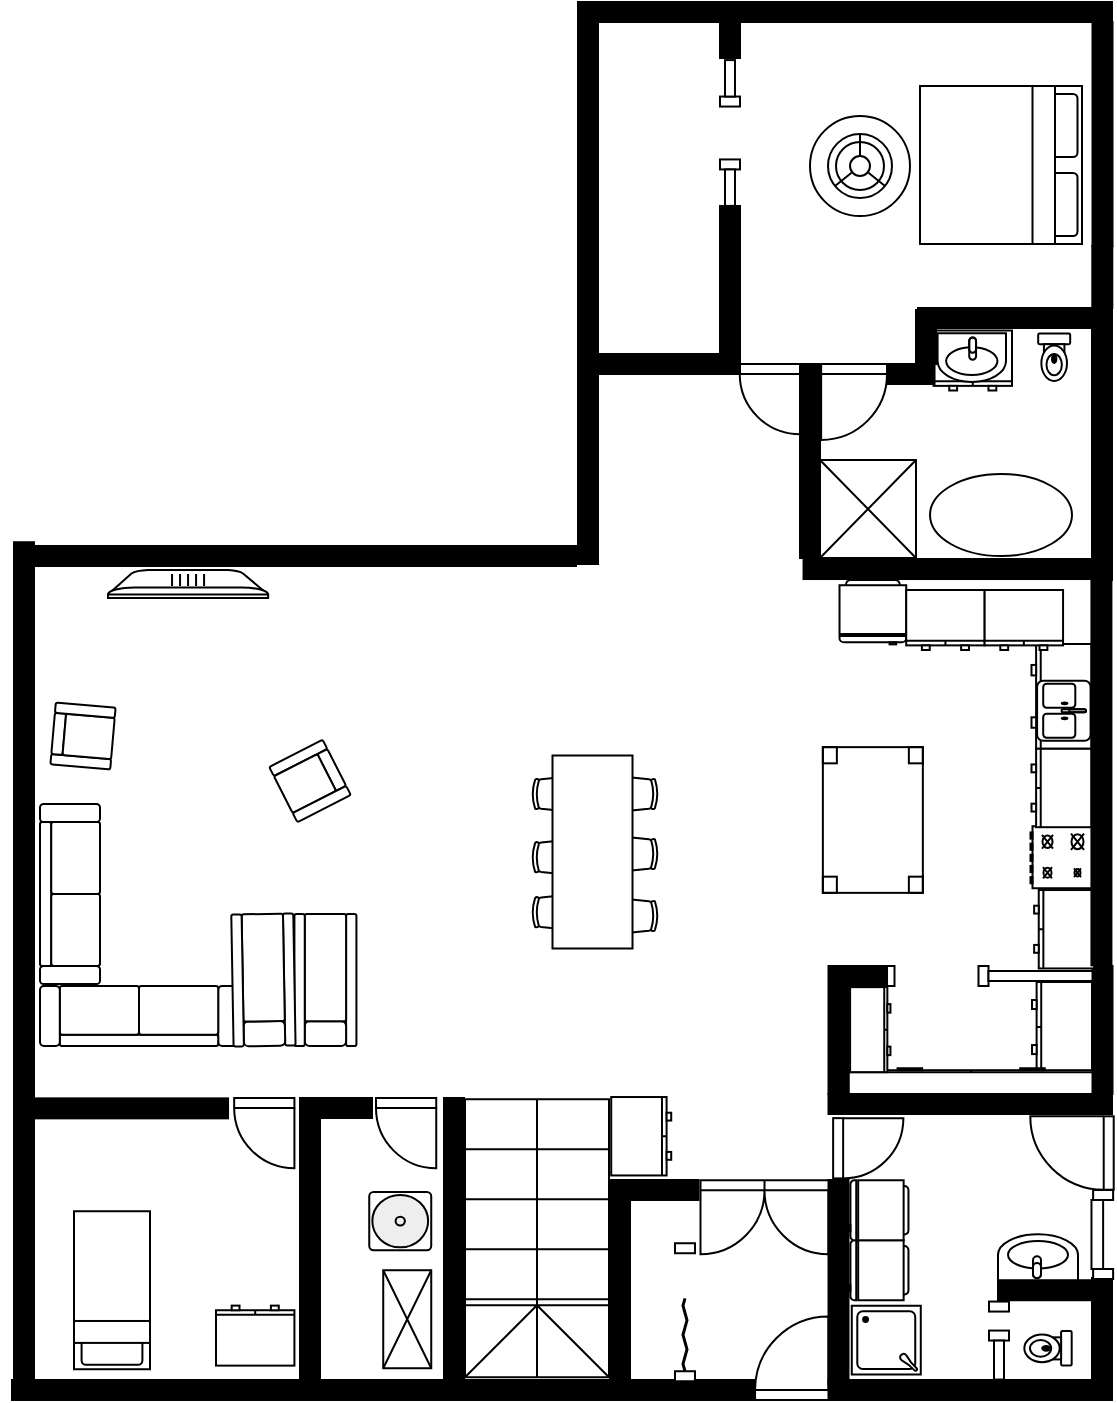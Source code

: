 <mxfile version="24.3.1" type="github" pages="2">
  <diagram name="Page-1" id="xjWKJGh5MfLKTEoIrmZc">
    <mxGraphModel dx="800" dy="1581" grid="0" gridSize="10" guides="1" tooltips="1" connect="1" arrows="1" fold="1" page="0" pageScale="1" pageWidth="850" pageHeight="1100" math="0" shadow="0">
      <root>
        <mxCell id="0" />
        <mxCell id="1" parent="0" />
        <mxCell id="le4dVTGofkHt3U4x1nAH-57" value="" style="verticalLabelPosition=bottom;html=1;verticalAlign=top;align=center;shape=mxgraph.floorplan.dresser;rotation=0;" vertex="1" parent="1">
          <mxGeometry x="1453.79" y="32.25" width="39.21" height="30" as="geometry" />
        </mxCell>
        <mxCell id="le4dVTGofkHt3U4x1nAH-15" value="" style="verticalLabelPosition=bottom;html=1;verticalAlign=top;align=center;shape=mxgraph.floorplan.dresser;rotation=90;" vertex="1" parent="1">
          <mxGeometry x="1491.57" y="200.18" width="52.35" height="30" as="geometry" />
        </mxCell>
        <mxCell id="OK5JHSdQybiAA-abdOU7-43" value="" style="verticalLabelPosition=bottom;html=1;verticalAlign=top;align=center;shape=mxgraph.floorplan.table;rotation=90;" vertex="1" parent="1">
          <mxGeometry x="1387" y="252" width="72.86" height="50" as="geometry" />
        </mxCell>
        <mxCell id="h-Q27DOEpLDlaPpYUZ9X-53" value="" style="verticalLabelPosition=bottom;html=1;verticalAlign=top;align=center;shape=mxgraph.floorplan.wall;fillColor=strokeColor;direction=south;" parent="1" vertex="1">
          <mxGeometry x="1533" y="506" width="10" height="53" as="geometry" />
        </mxCell>
        <mxCell id="OK5JHSdQybiAA-abdOU7-14" value="" style="verticalLabelPosition=bottom;html=1;verticalAlign=top;align=center;shape=mxgraph.floorplan.wall;fillColor=strokeColor;" vertex="1" parent="1">
          <mxGeometry x="1401.25" y="414" width="132" height="10" as="geometry" />
        </mxCell>
        <mxCell id="OK5JHSdQybiAA-abdOU7-15" value="" style="verticalLabelPosition=bottom;html=1;verticalAlign=top;align=center;shape=mxgraph.floorplan.wall;fillColor=strokeColor;direction=south;" vertex="1" parent="1">
          <mxGeometry x="1401.25" y="457" width="10" height="102" as="geometry" />
        </mxCell>
        <mxCell id="OK5JHSdQybiAA-abdOU7-16" value="" style="verticalLabelPosition=bottom;html=1;verticalAlign=top;align=center;shape=mxgraph.floorplan.shower2;rotation=90;" vertex="1" parent="1">
          <mxGeometry x="1412.95" y="519.81" width="34.37" height="34.5" as="geometry" />
        </mxCell>
        <mxCell id="OK5JHSdQybiAA-abdOU7-17" value="" style="verticalLabelPosition=bottom;html=1;verticalAlign=top;align=center;shape=mxgraph.floorplan.refrigerator;rotation=90;" vertex="1" parent="1">
          <mxGeometry x="1411.25" y="487.13" width="30" height="30" as="geometry" />
        </mxCell>
        <mxCell id="OK5JHSdQybiAA-abdOU7-18" value="" style="verticalLabelPosition=bottom;html=1;verticalAlign=top;align=center;shape=mxgraph.floorplan.refrigerator;rotation=90;" vertex="1" parent="1">
          <mxGeometry x="1411.25" y="457.13" width="30" height="30" as="geometry" />
        </mxCell>
        <mxCell id="OK5JHSdQybiAA-abdOU7-19" value="" style="verticalLabelPosition=bottom;html=1;verticalAlign=top;align=center;shape=mxgraph.floorplan.sink_1;rotation=-180;" vertex="1" parent="1">
          <mxGeometry x="1486" y="484.13" width="40" height="24" as="geometry" />
        </mxCell>
        <mxCell id="OK5JHSdQybiAA-abdOU7-20" value="" style="verticalLabelPosition=bottom;html=1;verticalAlign=top;align=center;shape=mxgraph.floorplan.toilet;rotation=0;direction=south;" vertex="1" parent="1">
          <mxGeometry x="1499.16" y="532.56" width="23.68" height="17.25" as="geometry" />
        </mxCell>
        <mxCell id="OK5JHSdQybiAA-abdOU7-21" value="" style="verticalLabelPosition=bottom;html=1;verticalAlign=top;align=center;shape=mxgraph.floorplan.doorPocket;dx=0.5;rotation=-90;" vertex="1" parent="1">
          <mxGeometry x="1467" y="537" width="39" height="0.56" as="geometry" />
        </mxCell>
        <mxCell id="OK5JHSdQybiAA-abdOU7-22" value="" style="verticalLabelPosition=bottom;html=1;verticalAlign=top;align=center;shape=mxgraph.floorplan.wall;fillColor=strokeColor;" vertex="1" parent="1">
          <mxGeometry x="1486" y="502.12" width="50" height="20" as="geometry" />
        </mxCell>
        <mxCell id="OK5JHSdQybiAA-abdOU7-23" value="" style="verticalLabelPosition=bottom;html=1;verticalAlign=top;align=center;shape=mxgraph.floorplan.doorRight;aspect=fixed;rotation=-90;" vertex="1" parent="1">
          <mxGeometry x="1404.51" y="425.13" width="30.12" height="32" as="geometry" />
        </mxCell>
        <mxCell id="OK5JHSdQybiAA-abdOU7-25" value="" style="verticalLabelPosition=bottom;html=1;verticalAlign=top;align=center;shape=mxgraph.floorplan.doorOverhead;rotation=-90;" vertex="1" parent="1">
          <mxGeometry x="1515.9" y="478.84" width="44.5" height="10.82" as="geometry" />
        </mxCell>
        <mxCell id="OK5JHSdQybiAA-abdOU7-26" value="" style="verticalLabelPosition=bottom;html=1;verticalAlign=top;align=center;shape=mxgraph.floorplan.wall;fillColor=strokeColor;" vertex="1" parent="1">
          <mxGeometry x="1401.25" y="557" width="141.75" height="10" as="geometry" />
        </mxCell>
        <mxCell id="OK5JHSdQybiAA-abdOU7-27" value="" style="verticalLabelPosition=bottom;html=1;verticalAlign=top;align=center;shape=mxgraph.floorplan.doorLeft;aspect=fixed;rotation=-180;" vertex="1" parent="1">
          <mxGeometry x="1364.54" y="528" width="36.71" height="39" as="geometry" />
        </mxCell>
        <mxCell id="OK5JHSdQybiAA-abdOU7-28" value="" style="verticalLabelPosition=bottom;html=1;verticalAlign=top;align=center;shape=mxgraph.floorplan.doorDouble;aspect=fixed;" vertex="1" parent="1">
          <mxGeometry x="1337.25" y="457.13" width="64" height="34" as="geometry" />
        </mxCell>
        <mxCell id="OK5JHSdQybiAA-abdOU7-29" value="" style="verticalLabelPosition=bottom;html=1;verticalAlign=top;align=center;shape=mxgraph.floorplan.wall;fillColor=strokeColor;" vertex="1" parent="1">
          <mxGeometry x="1302" y="557" width="62" height="10" as="geometry" />
        </mxCell>
        <mxCell id="OK5JHSdQybiAA-abdOU7-30" value="" style="verticalLabelPosition=bottom;html=1;verticalAlign=top;align=center;shape=mxgraph.floorplan.wall;fillColor=strokeColor;" vertex="1" parent="1">
          <mxGeometry x="1302" y="454" width="34.25" height="16" as="geometry" />
        </mxCell>
        <mxCell id="OK5JHSdQybiAA-abdOU7-32" value="" style="verticalLabelPosition=bottom;html=1;verticalAlign=top;align=center;shape=mxgraph.floorplan.doorAccordion;dx=0.6;rotation=-90;" vertex="1" parent="1">
          <mxGeometry x="1295" y="522.12" width="69" height="2" as="geometry" />
        </mxCell>
        <mxCell id="OK5JHSdQybiAA-abdOU7-33" value="" style="verticalLabelPosition=bottom;html=1;verticalAlign=top;align=center;shape=mxgraph.floorplan.wall;fillColor=strokeColor;direction=south;" vertex="1" parent="1">
          <mxGeometry x="1292" y="457" width="10" height="110" as="geometry" />
        </mxCell>
        <mxCell id="OK5JHSdQybiAA-abdOU7-34" value="" style="verticalLabelPosition=bottom;html=1;verticalAlign=top;align=center;shape=mxgraph.floorplan.wall;fillColor=strokeColor;direction=south;" vertex="1" parent="1">
          <mxGeometry x="1533" y="414" width="10" height="10" as="geometry" />
        </mxCell>
        <mxCell id="OK5JHSdQybiAA-abdOU7-35" value="" style="verticalLabelPosition=bottom;html=1;verticalAlign=top;align=center;shape=mxgraph.floorplan.doorLeft;aspect=fixed;rotation=90;" vertex="1" parent="1">
          <mxGeometry x="1506" y="424" width="36.71" height="39" as="geometry" />
        </mxCell>
        <mxCell id="OK5JHSdQybiAA-abdOU7-36" value="" style="verticalLabelPosition=bottom;html=1;verticalAlign=top;align=center;shape=mxgraph.floorplan.range_1;rotation=90;" vertex="1" parent="1">
          <mxGeometry x="1502.25" y="280.12" width="31" height="31" as="geometry" />
        </mxCell>
        <mxCell id="OK5JHSdQybiAA-abdOU7-37" value="" style="verticalLabelPosition=bottom;html=1;verticalAlign=top;align=center;shape=mxgraph.floorplan.dresser;rotation=90;" vertex="1" parent="1">
          <mxGeometry x="1495.47" y="365.53" width="45.06" height="30" as="geometry" />
        </mxCell>
        <mxCell id="OK5JHSdQybiAA-abdOU7-38" value="" style="verticalLabelPosition=bottom;html=1;verticalAlign=top;align=center;shape=mxgraph.floorplan.dresser;rotation=-180;" vertex="1" parent="1">
          <mxGeometry x="1411.25" y="401.12" width="122.67" height="12.88" as="geometry" />
        </mxCell>
        <mxCell id="OK5JHSdQybiAA-abdOU7-41" value="" style="verticalLabelPosition=bottom;html=1;verticalAlign=top;align=center;shape=mxgraph.floorplan.dresser;rotation=90;" vertex="1" parent="1">
          <mxGeometry x="1498.14" y="246" width="39.21" height="30" as="geometry" />
        </mxCell>
        <mxCell id="OK5JHSdQybiAA-abdOU7-42" value="" style="verticalLabelPosition=bottom;html=1;verticalAlign=top;align=center;shape=mxgraph.floorplan.wall;fillColor=strokeColor;direction=south;" vertex="1" parent="1">
          <mxGeometry x="1533.25" y="350" width="10" height="64" as="geometry" />
        </mxCell>
        <mxCell id="OK5JHSdQybiAA-abdOU7-39" value="" style="verticalLabelPosition=bottom;html=1;verticalAlign=top;align=center;shape=mxgraph.floorplan.sink_double2;rotation=90;" vertex="1" parent="1">
          <mxGeometry x="1503.92" y="209" width="30" height="26.75" as="geometry" />
        </mxCell>
        <mxCell id="le4dVTGofkHt3U4x1nAH-2" value="" style="verticalLabelPosition=bottom;html=1;verticalAlign=top;align=center;shape=mxgraph.floorplan.dresser;rotation=90;" vertex="1" parent="1">
          <mxGeometry x="1499.46" y="316.62" width="39.21" height="30" as="geometry" />
        </mxCell>
        <mxCell id="le4dVTGofkHt3U4x1nAH-6" value="" style="verticalLabelPosition=bottom;html=1;verticalAlign=top;align=center;shape=mxgraph.floorplan.wall;fillColor=strokeColor;direction=south;" vertex="1" parent="1">
          <mxGeometry x="1532.71" y="157" width="10" height="192.67" as="geometry" />
        </mxCell>
        <mxCell id="le4dVTGofkHt3U4x1nAH-8" value="" style="verticalLabelPosition=bottom;html=1;verticalAlign=top;align=center;shape=mxgraph.floorplan.doorPocket;dx=0.5;rotation=-180;" vertex="1" parent="1">
          <mxGeometry x="1429.25" y="350" width="104" height="10" as="geometry" />
        </mxCell>
        <mxCell id="le4dVTGofkHt3U4x1nAH-9" value="" style="verticalLabelPosition=bottom;html=1;verticalAlign=top;align=center;shape=mxgraph.floorplan.wall;fillColor=strokeColor;direction=south;" vertex="1" parent="1">
          <mxGeometry x="1401.25" y="350" width="10" height="64" as="geometry" />
        </mxCell>
        <mxCell id="le4dVTGofkHt3U4x1nAH-10" value="" style="verticalLabelPosition=bottom;html=1;verticalAlign=top;align=center;shape=mxgraph.floorplan.wall;fillColor=strokeColor;" vertex="1" parent="1">
          <mxGeometry x="1404.51" y="350" width="26" height="10" as="geometry" />
        </mxCell>
        <mxCell id="le4dVTGofkHt3U4x1nAH-14" value="" style="verticalLabelPosition=bottom;html=1;verticalAlign=top;align=center;shape=mxgraph.floorplan.dresser;rotation=-90;" vertex="1" parent="1">
          <mxGeometry x="1400.89" y="371.73" width="42.49" height="20.18" as="geometry" />
        </mxCell>
        <mxCell id="le4dVTGofkHt3U4x1nAH-17" value="" style="verticalLabelPosition=bottom;html=1;verticalAlign=top;align=center;shape=mxgraph.floorplan.refrigerator;rotation=0;" vertex="1" parent="1">
          <mxGeometry x="1406.76" y="157" width="33.35" height="32.19" as="geometry" />
        </mxCell>
        <mxCell id="le4dVTGofkHt3U4x1nAH-18" value="" style="verticalLabelPosition=bottom;html=1;verticalAlign=top;align=center;shape=mxgraph.floorplan.stairsRest;rotation=90;" vertex="1" parent="1">
          <mxGeometry x="1186" y="450.12" width="139" height="72" as="geometry" />
        </mxCell>
        <mxCell id="le4dVTGofkHt3U4x1nAH-19" value="" style="verticalLabelPosition=bottom;html=1;verticalAlign=top;align=center;shape=mxgraph.floorplan.wall;fillColor=strokeColor;" vertex="1" parent="1">
          <mxGeometry x="1219" y="557" width="73" height="10" as="geometry" />
        </mxCell>
        <mxCell id="le4dVTGofkHt3U4x1nAH-20" value="" style="verticalLabelPosition=bottom;html=1;verticalAlign=top;align=center;shape=mxgraph.floorplan.wall;fillColor=strokeColor;direction=south;" vertex="1" parent="1">
          <mxGeometry x="1209" y="416" width="10" height="151" as="geometry" />
        </mxCell>
        <mxCell id="le4dVTGofkHt3U4x1nAH-29" value="" style="verticalLabelPosition=bottom;html=1;verticalAlign=top;align=center;shape=mxgraph.floorplan.office_chair;shadow=0;rotation=90;" vertex="1" parent="1">
          <mxGeometry x="1295" y="313" width="18" height="24" as="geometry" />
        </mxCell>
        <mxCell id="le4dVTGofkHt3U4x1nAH-30" value="" style="verticalLabelPosition=bottom;html=1;verticalAlign=top;align=center;shape=mxgraph.floorplan.office_chair;shadow=0;rotation=90;" vertex="1" parent="1">
          <mxGeometry x="1295" y="282" width="18" height="24" as="geometry" />
        </mxCell>
        <mxCell id="le4dVTGofkHt3U4x1nAH-31" value="" style="verticalLabelPosition=bottom;html=1;verticalAlign=top;align=center;shape=mxgraph.floorplan.office_chair;shadow=0;rotation=90;" vertex="1" parent="1">
          <mxGeometry x="1295" y="252" width="18" height="24" as="geometry" />
        </mxCell>
        <mxCell id="le4dVTGofkHt3U4x1nAH-32" value="" style="verticalLabelPosition=bottom;html=1;verticalAlign=top;align=center;shape=mxgraph.floorplan.office_chair;shadow=0;rotation=-90;" vertex="1" parent="1">
          <mxGeometry x="1256" y="311.12" width="18" height="24" as="geometry" />
        </mxCell>
        <mxCell id="le4dVTGofkHt3U4x1nAH-33" value="" style="verticalLabelPosition=bottom;html=1;verticalAlign=top;align=center;shape=mxgraph.floorplan.office_chair;shadow=0;rotation=-90;" vertex="1" parent="1">
          <mxGeometry x="1256" y="283.62" width="18" height="24" as="geometry" />
        </mxCell>
        <mxCell id="le4dVTGofkHt3U4x1nAH-34" value="" style="verticalLabelPosition=bottom;html=1;verticalAlign=top;align=center;shape=mxgraph.floorplan.office_chair;shadow=0;rotation=-90;" vertex="1" parent="1">
          <mxGeometry x="1256" y="252" width="18" height="24" as="geometry" />
        </mxCell>
        <mxCell id="le4dVTGofkHt3U4x1nAH-27" value="" style="shape=rect;shadow=0;html=1;rotation=90;" vertex="1" parent="1">
          <mxGeometry x="1235" y="273" width="96.5" height="40" as="geometry" />
        </mxCell>
        <mxCell id="le4dVTGofkHt3U4x1nAH-35" value="" style="verticalLabelPosition=bottom;html=1;verticalAlign=top;align=center;shape=mxgraph.floorplan.dresser;rotation=-90;" vertex="1" parent="1">
          <mxGeometry x="1288" y="420.12" width="39.21" height="30" as="geometry" />
        </mxCell>
        <mxCell id="le4dVTGofkHt3U4x1nAH-36" value="" style="verticalLabelPosition=bottom;html=1;verticalAlign=top;align=center;shape=mxgraph.floorplan.sink_1;rotation=0;" vertex="1" parent="1">
          <mxGeometry x="1455.79" y="33.63" width="34.21" height="24.37" as="geometry" />
        </mxCell>
        <mxCell id="le4dVTGofkHt3U4x1nAH-38" value="" style="verticalLabelPosition=bottom;html=1;verticalAlign=top;align=center;shape=mxgraph.floorplan.bed_double;rotation=90;" vertex="1" parent="1">
          <mxGeometry x="1448" y="-91" width="79" height="81" as="geometry" />
        </mxCell>
        <mxCell id="le4dVTGofkHt3U4x1nAH-39" value="" style="verticalLabelPosition=bottom;html=1;verticalAlign=top;align=center;shape=mxgraph.floorplan.wall;fillColor=strokeColor;direction=south;rotation=90;" vertex="1" parent="1">
          <mxGeometry x="1455.79" y="79.49" width="10" height="144.05" as="geometry" />
        </mxCell>
        <mxCell id="le4dVTGofkHt3U4x1nAH-40" value="" style="verticalLabelPosition=bottom;html=1;verticalAlign=top;align=center;shape=mxgraph.floorplan.doorRight;aspect=fixed;rotation=0;" vertex="1" parent="1">
          <mxGeometry x="1356.88" y="49" width="30.12" height="32" as="geometry" />
        </mxCell>
        <mxCell id="le4dVTGofkHt3U4x1nAH-41" value="" style="verticalLabelPosition=bottom;html=1;verticalAlign=top;align=center;shape=mxgraph.floorplan.wall;fillColor=strokeColor;direction=south;" vertex="1" parent="1">
          <mxGeometry x="1387" y="49" width="10" height="97" as="geometry" />
        </mxCell>
        <mxCell id="le4dVTGofkHt3U4x1nAH-42" value="" style="verticalLabelPosition=bottom;html=1;verticalAlign=top;align=center;shape=mxgraph.floorplan.elevator;" vertex="1" parent="1">
          <mxGeometry x="1397" y="97" width="48" height="49" as="geometry" />
        </mxCell>
        <mxCell id="le4dVTGofkHt3U4x1nAH-50" value="" style="ellipse;whiteSpace=wrap;html=1;rotation=90;" vertex="1" parent="1">
          <mxGeometry x="1467.0" y="89" width="41" height="71" as="geometry" />
        </mxCell>
        <mxCell id="le4dVTGofkHt3U4x1nAH-53" value="" style="verticalLabelPosition=bottom;html=1;verticalAlign=top;align=center;shape=mxgraph.floorplan.wall;fillColor=strokeColor;direction=south;" vertex="1" parent="1">
          <mxGeometry x="1533" y="21" width="10" height="136" as="geometry" />
        </mxCell>
        <mxCell id="le4dVTGofkHt3U4x1nAH-54" value="" style="verticalLabelPosition=bottom;html=1;verticalAlign=top;align=center;shape=mxgraph.floorplan.toilet;rotation=-90;direction=south;" vertex="1" parent="1">
          <mxGeometry x="1502.25" y="37.63" width="23.68" height="16" as="geometry" />
        </mxCell>
        <mxCell id="le4dVTGofkHt3U4x1nAH-55" value="" style="verticalLabelPosition=bottom;html=1;verticalAlign=top;align=center;shape=mxgraph.floorplan.doorLeft;aspect=fixed;" vertex="1" parent="1">
          <mxGeometry x="1397.57" y="49" width="32.94" height="35" as="geometry" />
        </mxCell>
        <mxCell id="le4dVTGofkHt3U4x1nAH-56" value="" style="verticalLabelPosition=bottom;html=1;verticalAlign=top;align=center;shape=mxgraph.floorplan.wall;fillColor=strokeColor;" vertex="1" parent="1">
          <mxGeometry x="1430.51" y="49" width="23.75" height="10" as="geometry" />
        </mxCell>
        <mxCell id="le4dVTGofkHt3U4x1nAH-58" value="" style="verticalLabelPosition=bottom;html=1;verticalAlign=top;align=center;shape=mxgraph.floorplan.wall;fillColor=strokeColor;direction=south;" vertex="1" parent="1">
          <mxGeometry x="1445" y="22" width="10" height="27" as="geometry" />
        </mxCell>
        <mxCell id="le4dVTGofkHt3U4x1nAH-59" value="" style="verticalLabelPosition=bottom;html=1;verticalAlign=top;align=center;shape=mxgraph.floorplan.wall;fillColor=strokeColor;" vertex="1" parent="1">
          <mxGeometry x="1446" y="21" width="97" height="10" as="geometry" />
        </mxCell>
        <mxCell id="le4dVTGofkHt3U4x1nAH-60" value="" style="verticalLabelPosition=bottom;html=1;verticalAlign=top;align=center;shape=mxgraph.floorplan.wall;fillColor=strokeColor;" vertex="1" parent="1">
          <mxGeometry x="1347" y="-132" width="196" height="10" as="geometry" />
        </mxCell>
        <mxCell id="le4dVTGofkHt3U4x1nAH-61" value="" style="verticalLabelPosition=bottom;html=1;verticalAlign=top;align=center;shape=mxgraph.floorplan.wall;fillColor=strokeColor;direction=south;" vertex="1" parent="1">
          <mxGeometry x="1536.65" y="-10" width="3" height="31" as="geometry" />
        </mxCell>
        <mxCell id="le4dVTGofkHt3U4x1nAH-62" value="" style="verticalLabelPosition=bottom;html=1;verticalAlign=top;align=center;shape=mxgraph.floorplan.wall;fillColor=strokeColor;direction=south;" vertex="1" parent="1">
          <mxGeometry x="1533.25" y="-90" width="10" height="80" as="geometry" />
        </mxCell>
        <mxCell id="le4dVTGofkHt3U4x1nAH-63" value="" style="verticalLabelPosition=bottom;html=1;verticalAlign=top;align=center;shape=mxgraph.floorplan.wall;fillColor=strokeColor;direction=south;" vertex="1" parent="1">
          <mxGeometry x="1536.75" y="-122" width="3" height="31" as="geometry" />
        </mxCell>
        <mxCell id="le4dVTGofkHt3U4x1nAH-64" value="" style="verticalLabelPosition=bottom;html=1;verticalAlign=top;align=center;shape=mxgraph.floorplan.wall;fillColor=strokeColor;direction=south;" vertex="1" parent="1">
          <mxGeometry x="1347" y="-30" width="10" height="84" as="geometry" />
        </mxCell>
        <mxCell id="le4dVTGofkHt3U4x1nAH-65" value="" style="verticalLabelPosition=bottom;html=1;verticalAlign=top;align=center;shape=mxgraph.floorplan.doorDoublePocket;dx=0.25;rotation=90;" vertex="1" parent="1">
          <mxGeometry x="1315.55" y="-68" width="72.89" height="3" as="geometry" />
        </mxCell>
        <mxCell id="le4dVTGofkHt3U4x1nAH-66" value="" style="verticalLabelPosition=bottom;html=1;verticalAlign=top;align=center;shape=mxgraph.floorplan.wall;fillColor=strokeColor;direction=south;" vertex="1" parent="1">
          <mxGeometry x="1347" y="-132" width="10" height="28" as="geometry" />
        </mxCell>
        <mxCell id="le4dVTGofkHt3U4x1nAH-67" value="" style="verticalLabelPosition=bottom;html=1;verticalAlign=top;align=center;shape=mxgraph.floorplan.wall;fillColor=strokeColor;" vertex="1" parent="1">
          <mxGeometry x="1276" y="-132" width="71" height="10" as="geometry" />
        </mxCell>
        <mxCell id="le4dVTGofkHt3U4x1nAH-68" value="" style="verticalLabelPosition=bottom;html=1;verticalAlign=top;align=center;shape=mxgraph.floorplan.wall;fillColor=strokeColor;direction=south;" vertex="1" parent="1">
          <mxGeometry x="1276" y="-122" width="10" height="271" as="geometry" />
        </mxCell>
        <mxCell id="le4dVTGofkHt3U4x1nAH-69" value="" style="verticalLabelPosition=bottom;html=1;verticalAlign=top;align=center;shape=mxgraph.floorplan.floor_lamp;" vertex="1" parent="1">
          <mxGeometry x="1392" y="-75" width="50" height="50" as="geometry" />
        </mxCell>
        <mxCell id="le4dVTGofkHt3U4x1nAH-70" value="" style="verticalLabelPosition=bottom;html=1;verticalAlign=top;align=center;shape=mxgraph.floorplan.wall;fillColor=strokeColor;" vertex="1" parent="1">
          <mxGeometry x="1286" y="44" width="61" height="10" as="geometry" />
        </mxCell>
        <mxCell id="le4dVTGofkHt3U4x1nAH-72" value="" style="verticalLabelPosition=bottom;html=1;verticalAlign=top;align=center;shape=mxgraph.floorplan.water_cooler;" vertex="1" parent="1">
          <mxGeometry x="1171.62" y="463" width="31" height="29.12" as="geometry" />
        </mxCell>
        <mxCell id="le4dVTGofkHt3U4x1nAH-73" value="" style="verticalLabelPosition=bottom;html=1;verticalAlign=top;align=center;shape=mxgraph.floorplan.elevator;" vertex="1" parent="1">
          <mxGeometry x="1178.62" y="502.12" width="24" height="49" as="geometry" />
        </mxCell>
        <mxCell id="le4dVTGofkHt3U4x1nAH-75" value="" style="verticalLabelPosition=bottom;html=1;verticalAlign=top;align=center;shape=mxgraph.floorplan.doorRight;aspect=fixed;rotation=0;" vertex="1" parent="1">
          <mxGeometry x="1175" y="416" width="30.12" height="32" as="geometry" />
        </mxCell>
        <mxCell id="le4dVTGofkHt3U4x1nAH-76" value="" style="verticalLabelPosition=bottom;html=1;verticalAlign=top;align=center;shape=mxgraph.floorplan.wall;fillColor=strokeColor;" vertex="1" parent="1">
          <mxGeometry x="1137" y="557" width="72" height="10" as="geometry" />
        </mxCell>
        <mxCell id="le4dVTGofkHt3U4x1nAH-77" value="" style="verticalLabelPosition=bottom;html=1;verticalAlign=top;align=center;shape=mxgraph.floorplan.wall;fillColor=strokeColor;direction=south;" vertex="1" parent="1">
          <mxGeometry x="1137" y="416" width="10" height="146" as="geometry" />
        </mxCell>
        <mxCell id="le4dVTGofkHt3U4x1nAH-78" value="" style="verticalLabelPosition=bottom;html=1;verticalAlign=top;align=center;shape=mxgraph.floorplan.wall;fillColor=strokeColor;" vertex="1" parent="1">
          <mxGeometry x="1147.62" y="394" width="25.38" height="54" as="geometry" />
        </mxCell>
        <mxCell id="le4dVTGofkHt3U4x1nAH-79" value="" style="verticalLabelPosition=bottom;html=1;verticalAlign=top;align=center;shape=mxgraph.floorplan.dresser;rotation=0;" vertex="1" parent="1">
          <mxGeometry x="1440.11" y="162" width="39.21" height="30" as="geometry" />
        </mxCell>
        <mxCell id="le4dVTGofkHt3U4x1nAH-80" value="" style="verticalLabelPosition=bottom;html=1;verticalAlign=top;align=center;shape=mxgraph.floorplan.dresser;rotation=0;" vertex="1" parent="1">
          <mxGeometry x="1479.32" y="162" width="39.21" height="30" as="geometry" />
        </mxCell>
        <mxCell id="le4dVTGofkHt3U4x1nAH-82" value="" style="verticalLabelPosition=bottom;html=1;verticalAlign=top;align=center;shape=mxgraph.floorplan.crt_tv;rotation=0;" vertex="1" parent="1">
          <mxGeometry x="1041" y="152" width="80.06" height="14" as="geometry" />
        </mxCell>
        <mxCell id="le4dVTGofkHt3U4x1nAH-84" value="" style="verticalLabelPosition=bottom;html=1;verticalAlign=top;align=center;shape=mxgraph.floorplan.sofa;rotation=-85;" vertex="1" parent="1">
          <mxGeometry x="1013.0" y="220" width="31" height="30" as="geometry" />
        </mxCell>
        <mxCell id="le4dVTGofkHt3U4x1nAH-85" value="" style="verticalLabelPosition=bottom;html=1;verticalAlign=top;align=center;shape=mxgraph.floorplan.couch;rotation=-90;" vertex="1" parent="1">
          <mxGeometry x="977" y="299" width="90" height="30" as="geometry" />
        </mxCell>
        <mxCell id="le4dVTGofkHt3U4x1nAH-86" value="" style="verticalLabelPosition=bottom;html=1;verticalAlign=top;align=center;shape=mxgraph.floorplan.couch;rotation=-180;" vertex="1" parent="1">
          <mxGeometry x="1007.0" y="360.0" width="99" height="30" as="geometry" />
        </mxCell>
        <mxCell id="le4dVTGofkHt3U4x1nAH-87" value="" style="verticalLabelPosition=bottom;html=1;verticalAlign=top;align=center;shape=mxgraph.floorplan.sofa;rotation=-180;" vertex="1" parent="1">
          <mxGeometry x="1134.21" y="324" width="31" height="66" as="geometry" />
        </mxCell>
        <mxCell id="le4dVTGofkHt3U4x1nAH-88" value="" style="verticalLabelPosition=bottom;html=1;verticalAlign=top;align=center;shape=mxgraph.floorplan.sofa;rotation=-181;" vertex="1" parent="1">
          <mxGeometry x="1103.21" y="324.0" width="31" height="66" as="geometry" />
        </mxCell>
        <mxCell id="le4dVTGofkHt3U4x1nAH-90" value="" style="verticalLabelPosition=bottom;html=1;verticalAlign=top;align=center;shape=mxgraph.floorplan.bed_single;rotation=-180;" vertex="1" parent="1">
          <mxGeometry x="1024" y="472.62" width="38" height="79" as="geometry" />
        </mxCell>
        <mxCell id="le4dVTGofkHt3U4x1nAH-92" value="" style="verticalLabelPosition=bottom;html=1;verticalAlign=top;align=center;shape=mxgraph.floorplan.dresser;rotation=-180;" vertex="1" parent="1">
          <mxGeometry x="1095" y="519.81" width="39.21" height="30" as="geometry" />
        </mxCell>
        <mxCell id="le4dVTGofkHt3U4x1nAH-93" value="" style="verticalLabelPosition=bottom;html=1;verticalAlign=top;align=center;shape=mxgraph.floorplan.wall;fillColor=strokeColor;" vertex="1" parent="1">
          <mxGeometry x="993" y="561" width="144" height="2" as="geometry" />
        </mxCell>
        <mxCell id="le4dVTGofkHt3U4x1nAH-94" value="" style="verticalLabelPosition=bottom;html=1;verticalAlign=top;align=center;shape=mxgraph.floorplan.wall;fillColor=strokeColor;rotation=90;" vertex="1" parent="1">
          <mxGeometry x="790" y="335.62" width="418" height="23" as="geometry" />
        </mxCell>
        <mxCell id="le4dVTGofkHt3U4x1nAH-95" value="" style="verticalLabelPosition=bottom;html=1;verticalAlign=top;align=center;shape=mxgraph.floorplan.doorRight;aspect=fixed;rotation=0;" vertex="1" parent="1">
          <mxGeometry x="1104.09" y="416" width="30.12" height="32" as="geometry" />
        </mxCell>
        <mxCell id="le4dVTGofkHt3U4x1nAH-96" value="" style="verticalLabelPosition=bottom;html=1;verticalAlign=top;align=center;shape=mxgraph.floorplan.wall;fillColor=strokeColor;rotation=-180;" vertex="1" parent="1">
          <mxGeometry x="998" y="420.12" width="103.03" height="2.12" as="geometry" />
        </mxCell>
        <mxCell id="le4dVTGofkHt3U4x1nAH-97" value="" style="verticalLabelPosition=bottom;html=1;verticalAlign=top;align=center;shape=mxgraph.floorplan.sofa;rotation=-27;direction=south;" vertex="1" parent="1">
          <mxGeometry x="1127" y="242" width="30" height="31" as="geometry" />
        </mxCell>
        <mxCell id="le4dVTGofkHt3U4x1nAH-98" value="" style="verticalLabelPosition=bottom;html=1;verticalAlign=top;align=center;shape=mxgraph.floorplan.wall;fillColor=strokeColor;" vertex="1" parent="1">
          <mxGeometry x="1001" y="140" width="274" height="10" as="geometry" />
        </mxCell>
      </root>
    </mxGraphModel>
  </diagram>
  <diagram id="61d1V9OBLIIuK0VRyVxv" name="Page-2">
    <mxGraphModel dx="1120" dy="794" grid="0" gridSize="10" guides="1" tooltips="1" connect="1" arrows="1" fold="1" page="0" pageScale="1" pageWidth="850" pageHeight="1100" math="0" shadow="0">
      <root>
        <mxCell id="0" />
        <mxCell id="1" parent="0" />
      </root>
    </mxGraphModel>
  </diagram>
</mxfile>

